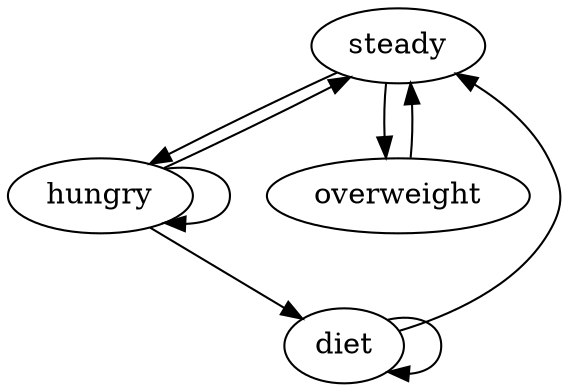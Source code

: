 digraph
{
  steady;
  hungry;
  diet;
  overweight;

  steady -> hungry;
  steady -> overweight;
  hungry -> hungry;
  hungry -> steady;
  hungry -> diet;
  overweight -> steady;
  diet -> diet;
  diet -> steady;
}

